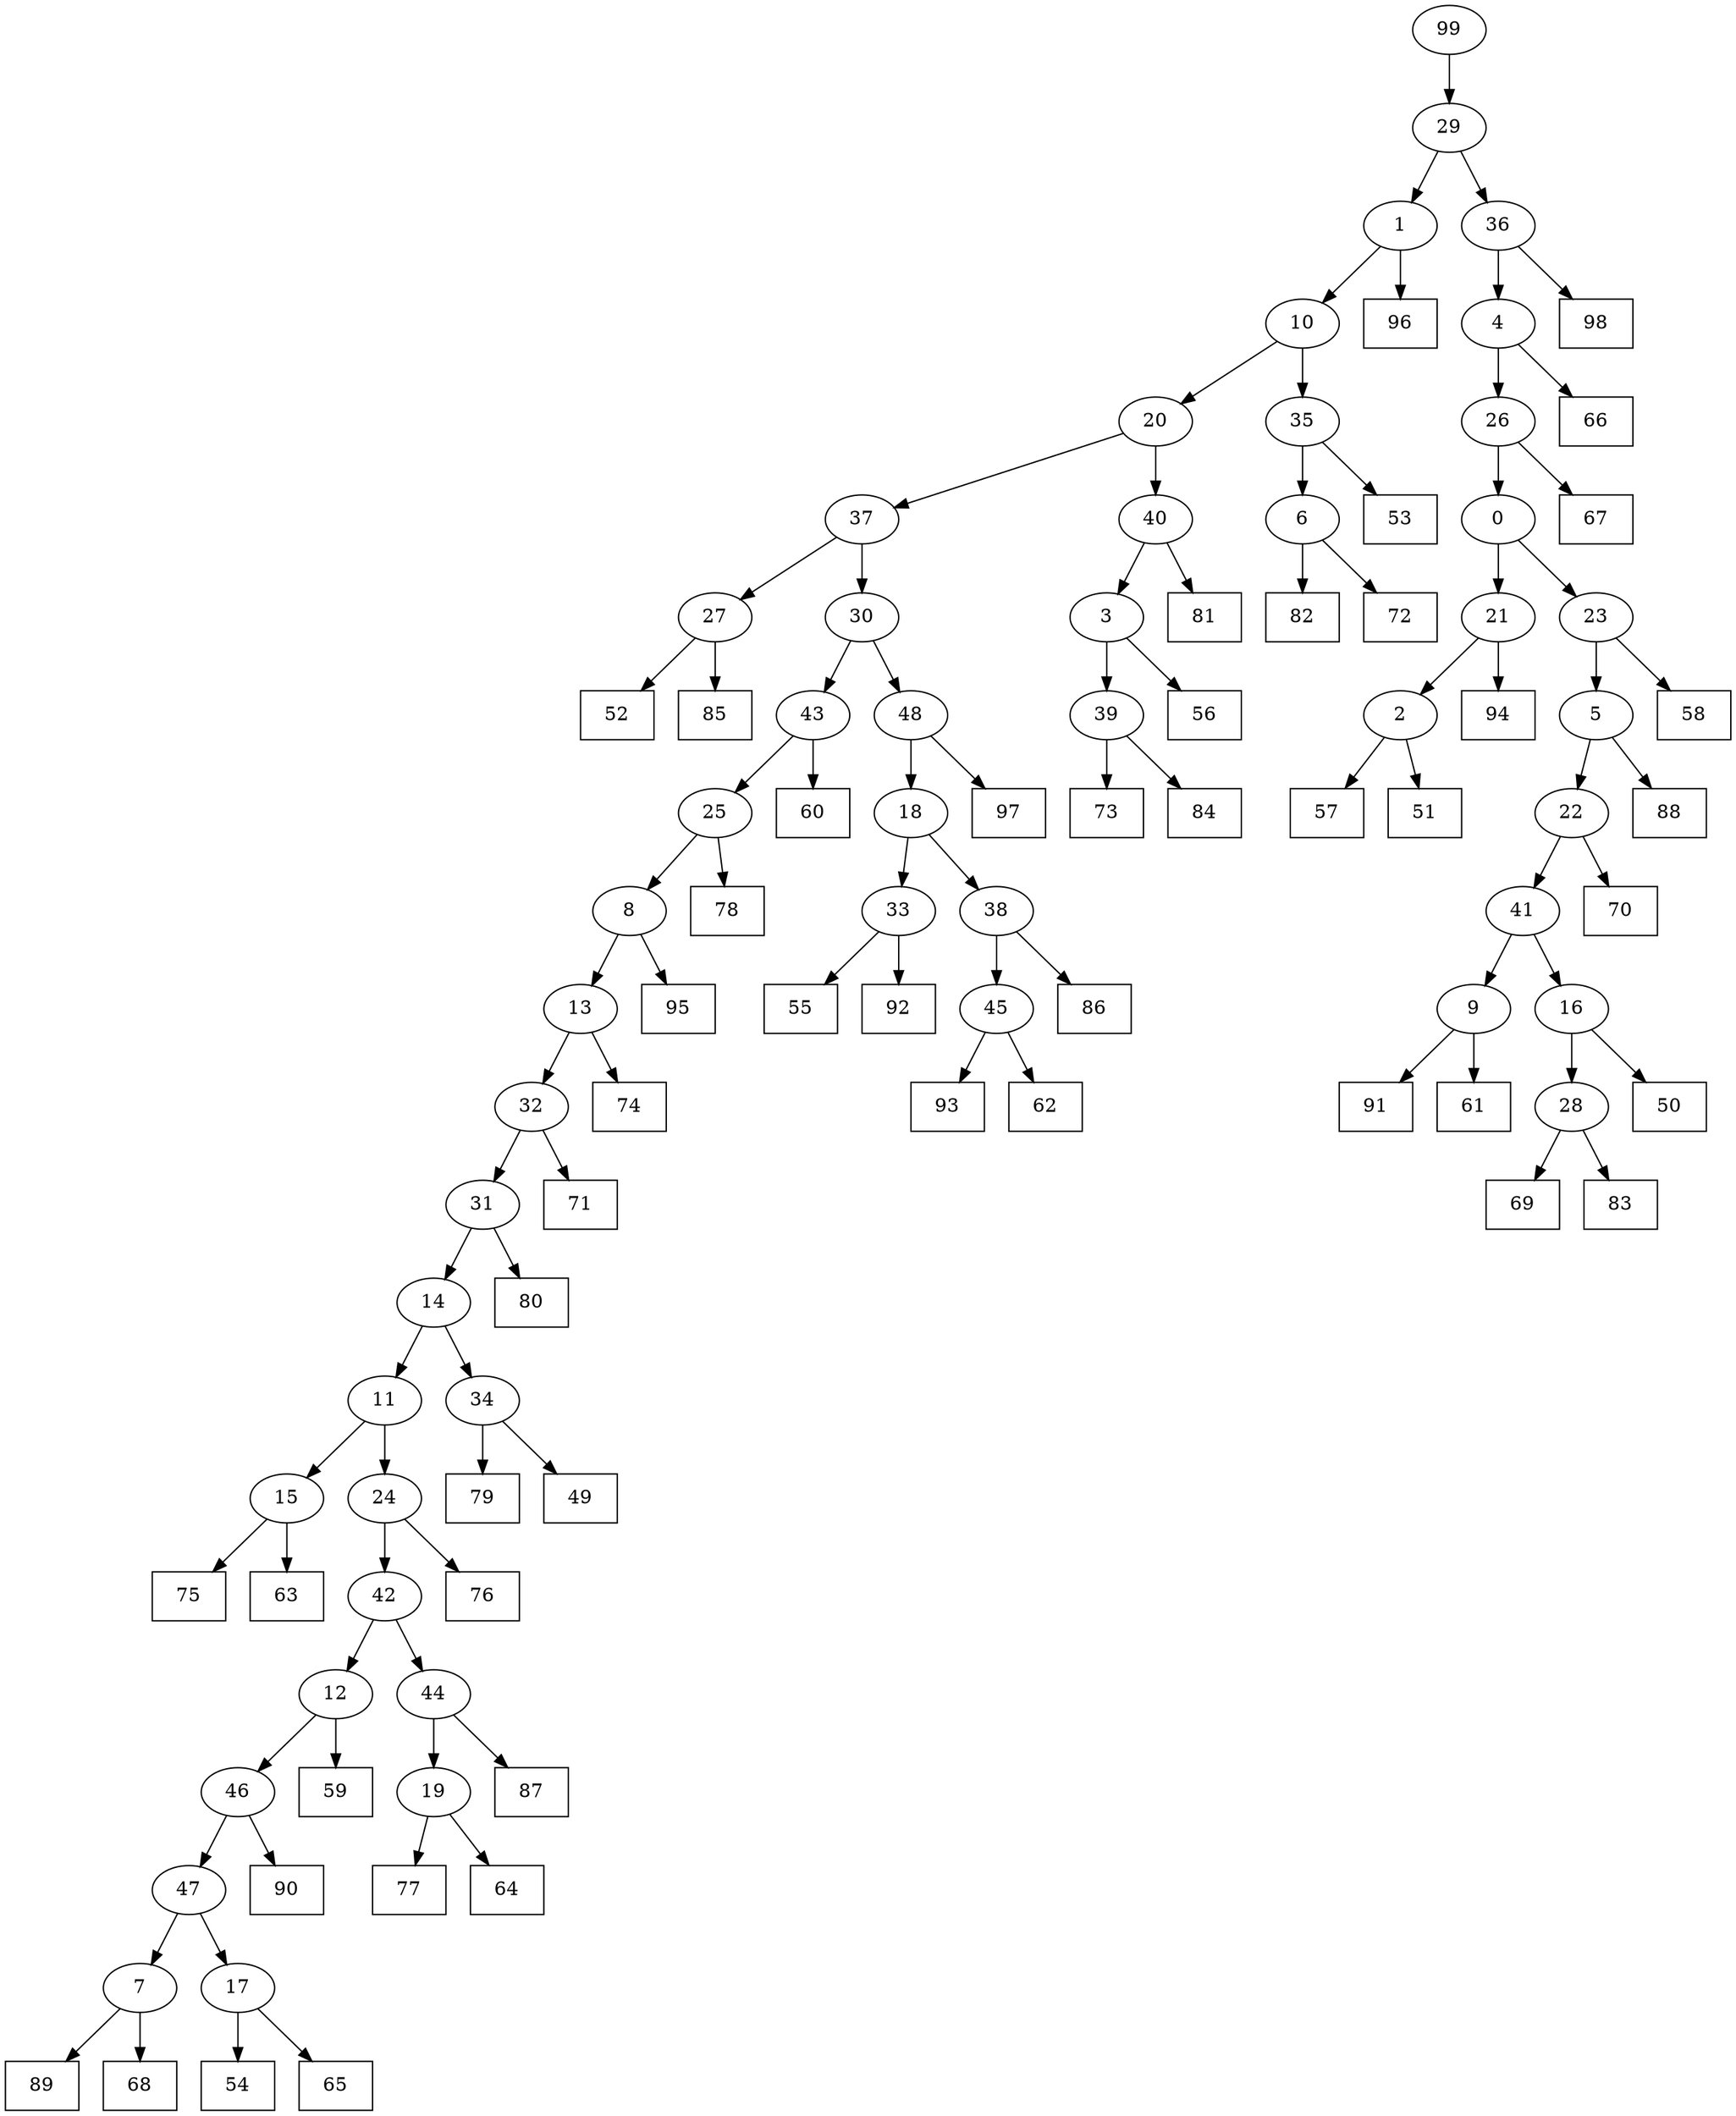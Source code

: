 digraph G {
0[label="0"];
1[label="1"];
2[label="2"];
3[label="3"];
4[label="4"];
5[label="5"];
6[label="6"];
7[label="7"];
8[label="8"];
9[label="9"];
10[label="10"];
11[label="11"];
12[label="12"];
13[label="13"];
14[label="14"];
15[label="15"];
16[label="16"];
17[label="17"];
18[label="18"];
19[label="19"];
20[label="20"];
21[label="21"];
22[label="22"];
23[label="23"];
24[label="24"];
25[label="25"];
26[label="26"];
27[label="27"];
28[label="28"];
29[label="29"];
30[label="30"];
31[label="31"];
32[label="32"];
33[label="33"];
34[label="34"];
35[label="35"];
36[label="36"];
37[label="37"];
38[label="38"];
39[label="39"];
40[label="40"];
41[label="41"];
42[label="42"];
43[label="43"];
44[label="44"];
45[label="45"];
46[label="46"];
47[label="47"];
48[label="48"];
49[shape=box,label="56"];
50[shape=box,label="75"];
51[shape=box,label="71"];
52[shape=box,label="69"];
53[shape=box,label="98"];
54[shape=box,label="81"];
55[shape=box,label="77"];
56[shape=box,label="89"];
57[shape=box,label="57"];
58[shape=box,label="91"];
59[shape=box,label="86"];
60[shape=box,label="52"];
61[shape=box,label="64"];
62[shape=box,label="94"];
63[shape=box,label="88"];
64[shape=box,label="76"];
65[shape=box,label="70"];
66[shape=box,label="67"];
67[shape=box,label="80"];
68[shape=box,label="93"];
69[shape=box,label="66"];
70[shape=box,label="54"];
71[shape=box,label="51"];
72[shape=box,label="73"];
73[shape=box,label="50"];
74[shape=box,label="87"];
75[shape=box,label="83"];
76[shape=box,label="74"];
77[shape=box,label="90"];
78[shape=box,label="59"];
79[shape=box,label="68"];
80[shape=box,label="79"];
81[shape=box,label="55"];
82[shape=box,label="49"];
83[shape=box,label="53"];
84[shape=box,label="92"];
85[shape=box,label="62"];
86[shape=box,label="96"];
87[shape=box,label="60"];
88[shape=box,label="84"];
89[shape=box,label="82"];
90[shape=box,label="78"];
91[shape=box,label="72"];
92[shape=box,label="85"];
93[shape=box,label="97"];
94[shape=box,label="63"];
95[shape=box,label="61"];
96[shape=box,label="95"];
97[shape=box,label="58"];
98[shape=box,label="65"];
99[label="99"];
24->64 ;
8->96 ;
15->50 ;
32->51 ;
40->54 ;
39->88 ;
17->70 ;
11->15 ;
15->94 ;
38->59 ;
35->6 ;
12->46 ;
36->53 ;
27->60 ;
29->36 ;
4->69 ;
43->87 ;
7->56 ;
37->27 ;
27->92 ;
33->84 ;
8->13 ;
13->76 ;
19->61 ;
48->93 ;
35->83 ;
9->58 ;
17->98 ;
26->66 ;
28->52 ;
19->55 ;
44->74 ;
31->67 ;
21->2 ;
14->11 ;
11->24 ;
23->97 ;
22->41 ;
34->80 ;
46->47 ;
47->17 ;
5->22 ;
6->91 ;
18->33 ;
0->23 ;
21->62 ;
45->68 ;
7->79 ;
47->7 ;
16->73 ;
3->39 ;
39->72 ;
4->26 ;
6->89 ;
33->81 ;
14->34 ;
34->82 ;
24->42 ;
42->12 ;
30->48 ;
5->63 ;
25->8 ;
26->0 ;
0->21 ;
20->40 ;
29->1 ;
1->86 ;
99->29 ;
10->20 ;
12->78 ;
20->37 ;
2->57 ;
41->16 ;
16->28 ;
41->9 ;
9->95 ;
46->77 ;
37->30 ;
30->43 ;
42->44 ;
38->45 ;
45->85 ;
22->65 ;
31->14 ;
23->5 ;
48->18 ;
18->38 ;
28->75 ;
13->32 ;
32->31 ;
36->4 ;
1->10 ;
10->35 ;
44->19 ;
40->3 ;
3->49 ;
2->71 ;
43->25 ;
25->90 ;
}
